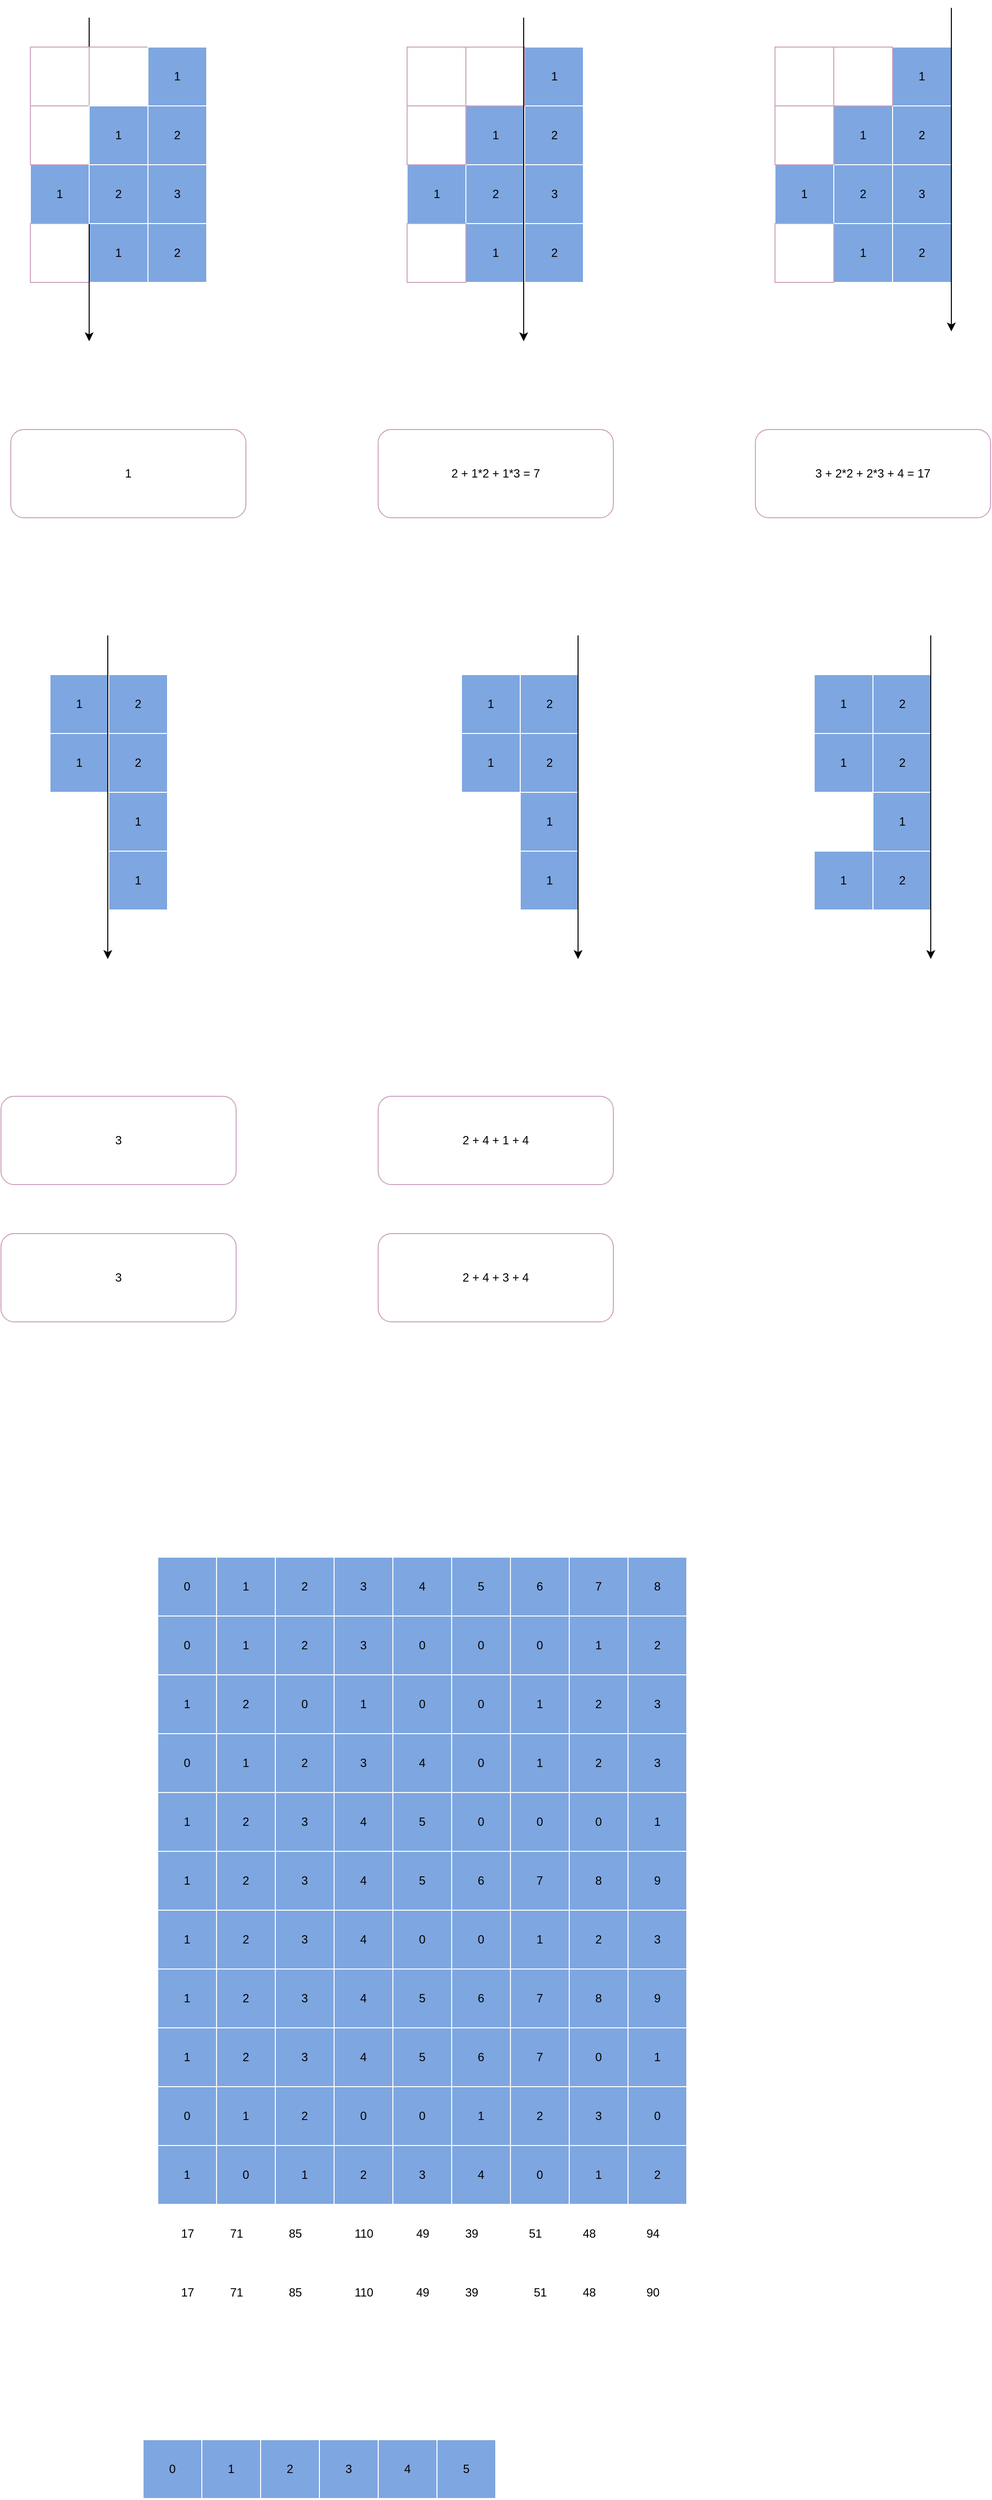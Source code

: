 <mxfile version="14.8.0" type="github">
  <diagram id="TRAyQdYcyXVTnaUU_QXe" name="Page-1">
    <mxGraphModel dx="1824" dy="954" grid="1" gridSize="10" guides="1" tooltips="1" connect="1" arrows="1" fold="1" page="1" pageScale="1" pageWidth="1169" pageHeight="1654" math="0" shadow="0">
      <root>
        <mxCell id="0" />
        <mxCell id="1" parent="0" />
        <mxCell id="kgixs8vTi0M1YgcWYUnP-1" value="1" style="whiteSpace=wrap;html=1;aspect=fixed;fillColor=#7EA6E0;strokeColor=#FFFFFF;" parent="1" vertex="1">
          <mxGeometry x="990" y="600" width="60" height="60" as="geometry" />
        </mxCell>
        <mxCell id="kgixs8vTi0M1YgcWYUnP-2" value="2" style="whiteSpace=wrap;html=1;aspect=fixed;fillColor=#7EA6E0;strokeColor=#FFFFFF;" parent="1" vertex="1">
          <mxGeometry x="990" y="660" width="60" height="60" as="geometry" />
        </mxCell>
        <mxCell id="kgixs8vTi0M1YgcWYUnP-3" value="1" style="whiteSpace=wrap;html=1;aspect=fixed;fillColor=#7EA6E0;strokeColor=#FFFFFF;" parent="1" vertex="1">
          <mxGeometry x="930" y="660" width="60" height="60" as="geometry" />
        </mxCell>
        <mxCell id="kgixs8vTi0M1YgcWYUnP-4" value="3" style="whiteSpace=wrap;html=1;aspect=fixed;fillColor=#7EA6E0;strokeColor=#FFFFFF;" parent="1" vertex="1">
          <mxGeometry x="990" y="720" width="60" height="60" as="geometry" />
        </mxCell>
        <mxCell id="kgixs8vTi0M1YgcWYUnP-5" value="2" style="whiteSpace=wrap;html=1;aspect=fixed;fillColor=#7EA6E0;strokeColor=#FFFFFF;" parent="1" vertex="1">
          <mxGeometry x="930" y="720" width="60" height="60" as="geometry" />
        </mxCell>
        <mxCell id="kgixs8vTi0M1YgcWYUnP-6" value="1" style="whiteSpace=wrap;html=1;aspect=fixed;fillColor=#7EA6E0;strokeColor=#FFFFFF;" parent="1" vertex="1">
          <mxGeometry x="870" y="720" width="60" height="60" as="geometry" />
        </mxCell>
        <mxCell id="kgixs8vTi0M1YgcWYUnP-7" value="2" style="whiteSpace=wrap;html=1;aspect=fixed;fillColor=#7EA6E0;strokeColor=#FFFFFF;" parent="1" vertex="1">
          <mxGeometry x="990" y="780" width="60" height="60" as="geometry" />
        </mxCell>
        <mxCell id="kgixs8vTi0M1YgcWYUnP-8" value="1" style="whiteSpace=wrap;html=1;aspect=fixed;fillColor=#7EA6E0;strokeColor=#FFFFFF;" parent="1" vertex="1">
          <mxGeometry x="930" y="780" width="60" height="60" as="geometry" />
        </mxCell>
        <mxCell id="kgixs8vTi0M1YgcWYUnP-9" value="" style="whiteSpace=wrap;html=1;aspect=fixed;strokeColor=#CDA2BE;" parent="1" vertex="1">
          <mxGeometry x="930" y="600" width="60" height="60" as="geometry" />
        </mxCell>
        <mxCell id="kgixs8vTi0M1YgcWYUnP-10" value="" style="whiteSpace=wrap;html=1;aspect=fixed;strokeColor=#CDA2BE;" parent="1" vertex="1">
          <mxGeometry x="870" y="660" width="60" height="60" as="geometry" />
        </mxCell>
        <mxCell id="kgixs8vTi0M1YgcWYUnP-11" value="" style="whiteSpace=wrap;html=1;aspect=fixed;strokeColor=#CDA2BE;" parent="1" vertex="1">
          <mxGeometry x="870" y="600" width="60" height="60" as="geometry" />
        </mxCell>
        <mxCell id="kgixs8vTi0M1YgcWYUnP-12" value="" style="whiteSpace=wrap;html=1;aspect=fixed;strokeColor=#CDA2BE;" parent="1" vertex="1">
          <mxGeometry x="870" y="780" width="60" height="60" as="geometry" />
        </mxCell>
        <mxCell id="kgixs8vTi0M1YgcWYUnP-13" value="" style="endArrow=none;html=1;startArrow=classic;startFill=1;" parent="1" edge="1">
          <mxGeometry width="50" height="50" relative="1" as="geometry">
            <mxPoint x="1050" y="890" as="sourcePoint" />
            <mxPoint x="1050" y="560" as="targetPoint" />
          </mxGeometry>
        </mxCell>
        <mxCell id="kgixs8vTi0M1YgcWYUnP-14" value="1" style="whiteSpace=wrap;html=1;aspect=fixed;fillColor=#7EA6E0;strokeColor=#FFFFFF;" parent="1" vertex="1">
          <mxGeometry x="230" y="600" width="60" height="60" as="geometry" />
        </mxCell>
        <mxCell id="kgixs8vTi0M1YgcWYUnP-15" value="2" style="whiteSpace=wrap;html=1;aspect=fixed;fillColor=#7EA6E0;strokeColor=#FFFFFF;" parent="1" vertex="1">
          <mxGeometry x="230" y="660" width="60" height="60" as="geometry" />
        </mxCell>
        <mxCell id="kgixs8vTi0M1YgcWYUnP-16" value="1" style="whiteSpace=wrap;html=1;aspect=fixed;fillColor=#7EA6E0;strokeColor=#FFFFFF;" parent="1" vertex="1">
          <mxGeometry x="170" y="660" width="60" height="60" as="geometry" />
        </mxCell>
        <mxCell id="kgixs8vTi0M1YgcWYUnP-17" value="3" style="whiteSpace=wrap;html=1;aspect=fixed;fillColor=#7EA6E0;strokeColor=#FFFFFF;" parent="1" vertex="1">
          <mxGeometry x="230" y="720" width="60" height="60" as="geometry" />
        </mxCell>
        <mxCell id="kgixs8vTi0M1YgcWYUnP-18" value="2" style="whiteSpace=wrap;html=1;aspect=fixed;fillColor=#7EA6E0;strokeColor=#FFFFFF;" parent="1" vertex="1">
          <mxGeometry x="170" y="720" width="60" height="60" as="geometry" />
        </mxCell>
        <mxCell id="kgixs8vTi0M1YgcWYUnP-19" value="1" style="whiteSpace=wrap;html=1;aspect=fixed;fillColor=#7EA6E0;strokeColor=#FFFFFF;" parent="1" vertex="1">
          <mxGeometry x="110" y="720" width="60" height="60" as="geometry" />
        </mxCell>
        <mxCell id="kgixs8vTi0M1YgcWYUnP-20" value="2" style="whiteSpace=wrap;html=1;aspect=fixed;fillColor=#7EA6E0;strokeColor=#FFFFFF;" parent="1" vertex="1">
          <mxGeometry x="230" y="780" width="60" height="60" as="geometry" />
        </mxCell>
        <mxCell id="kgixs8vTi0M1YgcWYUnP-21" value="1" style="whiteSpace=wrap;html=1;aspect=fixed;fillColor=#7EA6E0;strokeColor=#FFFFFF;" parent="1" vertex="1">
          <mxGeometry x="170" y="780" width="60" height="60" as="geometry" />
        </mxCell>
        <mxCell id="kgixs8vTi0M1YgcWYUnP-22" value="" style="whiteSpace=wrap;html=1;aspect=fixed;strokeColor=#CDA2BE;" parent="1" vertex="1">
          <mxGeometry x="170" y="600" width="60" height="60" as="geometry" />
        </mxCell>
        <mxCell id="kgixs8vTi0M1YgcWYUnP-23" value="" style="whiteSpace=wrap;html=1;aspect=fixed;strokeColor=#CDA2BE;" parent="1" vertex="1">
          <mxGeometry x="110" y="660" width="60" height="60" as="geometry" />
        </mxCell>
        <mxCell id="kgixs8vTi0M1YgcWYUnP-24" value="" style="whiteSpace=wrap;html=1;aspect=fixed;strokeColor=#CDA2BE;" parent="1" vertex="1">
          <mxGeometry x="110" y="600" width="60" height="60" as="geometry" />
        </mxCell>
        <mxCell id="kgixs8vTi0M1YgcWYUnP-25" value="" style="whiteSpace=wrap;html=1;aspect=fixed;strokeColor=#CDA2BE;" parent="1" vertex="1">
          <mxGeometry x="110" y="780" width="60" height="60" as="geometry" />
        </mxCell>
        <mxCell id="kgixs8vTi0M1YgcWYUnP-26" value="" style="endArrow=none;html=1;startArrow=classic;startFill=1;" parent="1" edge="1">
          <mxGeometry width="50" height="50" relative="1" as="geometry">
            <mxPoint x="170" y="900" as="sourcePoint" />
            <mxPoint x="170" y="570" as="targetPoint" />
          </mxGeometry>
        </mxCell>
        <mxCell id="kgixs8vTi0M1YgcWYUnP-27" value="1" style="whiteSpace=wrap;html=1;aspect=fixed;fillColor=#7EA6E0;strokeColor=#FFFFFF;" parent="1" vertex="1">
          <mxGeometry x="614.5" y="600" width="60" height="60" as="geometry" />
        </mxCell>
        <mxCell id="kgixs8vTi0M1YgcWYUnP-28" value="2" style="whiteSpace=wrap;html=1;aspect=fixed;fillColor=#7EA6E0;strokeColor=#FFFFFF;" parent="1" vertex="1">
          <mxGeometry x="614.5" y="660" width="60" height="60" as="geometry" />
        </mxCell>
        <mxCell id="kgixs8vTi0M1YgcWYUnP-29" value="1" style="whiteSpace=wrap;html=1;aspect=fixed;fillColor=#7EA6E0;strokeColor=#FFFFFF;" parent="1" vertex="1">
          <mxGeometry x="554.5" y="660" width="60" height="60" as="geometry" />
        </mxCell>
        <mxCell id="kgixs8vTi0M1YgcWYUnP-30" value="3" style="whiteSpace=wrap;html=1;aspect=fixed;fillColor=#7EA6E0;strokeColor=#FFFFFF;" parent="1" vertex="1">
          <mxGeometry x="614.5" y="720" width="60" height="60" as="geometry" />
        </mxCell>
        <mxCell id="kgixs8vTi0M1YgcWYUnP-31" value="2" style="whiteSpace=wrap;html=1;aspect=fixed;fillColor=#7EA6E0;strokeColor=#FFFFFF;" parent="1" vertex="1">
          <mxGeometry x="554.5" y="720" width="60" height="60" as="geometry" />
        </mxCell>
        <mxCell id="kgixs8vTi0M1YgcWYUnP-32" value="1" style="whiteSpace=wrap;html=1;aspect=fixed;fillColor=#7EA6E0;strokeColor=#FFFFFF;" parent="1" vertex="1">
          <mxGeometry x="494.5" y="720" width="60" height="60" as="geometry" />
        </mxCell>
        <mxCell id="kgixs8vTi0M1YgcWYUnP-33" value="2" style="whiteSpace=wrap;html=1;aspect=fixed;fillColor=#7EA6E0;strokeColor=#FFFFFF;" parent="1" vertex="1">
          <mxGeometry x="614.5" y="780" width="60" height="60" as="geometry" />
        </mxCell>
        <mxCell id="kgixs8vTi0M1YgcWYUnP-34" value="1" style="whiteSpace=wrap;html=1;aspect=fixed;fillColor=#7EA6E0;strokeColor=#FFFFFF;" parent="1" vertex="1">
          <mxGeometry x="554.5" y="780" width="60" height="60" as="geometry" />
        </mxCell>
        <mxCell id="kgixs8vTi0M1YgcWYUnP-35" value="" style="whiteSpace=wrap;html=1;aspect=fixed;strokeColor=#CDA2BE;" parent="1" vertex="1">
          <mxGeometry x="554.5" y="600" width="60" height="60" as="geometry" />
        </mxCell>
        <mxCell id="kgixs8vTi0M1YgcWYUnP-36" value="" style="whiteSpace=wrap;html=1;aspect=fixed;strokeColor=#CDA2BE;" parent="1" vertex="1">
          <mxGeometry x="494.5" y="660" width="60" height="60" as="geometry" />
        </mxCell>
        <mxCell id="kgixs8vTi0M1YgcWYUnP-37" value="" style="whiteSpace=wrap;html=1;aspect=fixed;strokeColor=#CDA2BE;" parent="1" vertex="1">
          <mxGeometry x="494.5" y="600" width="60" height="60" as="geometry" />
        </mxCell>
        <mxCell id="kgixs8vTi0M1YgcWYUnP-38" value="" style="whiteSpace=wrap;html=1;aspect=fixed;strokeColor=#CDA2BE;" parent="1" vertex="1">
          <mxGeometry x="494.5" y="780" width="60" height="60" as="geometry" />
        </mxCell>
        <mxCell id="kgixs8vTi0M1YgcWYUnP-39" value="" style="endArrow=none;html=1;startArrow=classic;startFill=1;" parent="1" edge="1">
          <mxGeometry width="50" height="50" relative="1" as="geometry">
            <mxPoint x="613.5" y="900" as="sourcePoint" />
            <mxPoint x="613.5" y="570" as="targetPoint" />
          </mxGeometry>
        </mxCell>
        <mxCell id="kgixs8vTi0M1YgcWYUnP-40" value="1" style="rounded=1;whiteSpace=wrap;html=1;strokeColor=#CDA2BE;fillColor=#FFFFFF;" parent="1" vertex="1">
          <mxGeometry x="90" y="990" width="240" height="90" as="geometry" />
        </mxCell>
        <mxCell id="kgixs8vTi0M1YgcWYUnP-41" value="2 + 1*2 + 1*3 = 7" style="rounded=1;whiteSpace=wrap;html=1;strokeColor=#CDA2BE;fillColor=#FFFFFF;" parent="1" vertex="1">
          <mxGeometry x="465" y="990" width="240" height="90" as="geometry" />
        </mxCell>
        <mxCell id="kgixs8vTi0M1YgcWYUnP-42" value="3 + 2*2 + 2*3 + 4 = 17" style="rounded=1;whiteSpace=wrap;html=1;strokeColor=#CDA2BE;fillColor=#FFFFFF;" parent="1" vertex="1">
          <mxGeometry x="850" y="990" width="240" height="90" as="geometry" />
        </mxCell>
        <mxCell id="uFrtcwCptuRS0xiQ8DMO-1" value="" style="whiteSpace=wrap;html=1;aspect=fixed;strokeColor=#CDA2BE;" parent="1" vertex="1">
          <mxGeometry x="170" y="600" width="60" height="60" as="geometry" />
        </mxCell>
        <mxCell id="uFrtcwCptuRS0xiQ8DMO-2" value="1" style="whiteSpace=wrap;html=1;aspect=fixed;fillColor=#7EA6E0;strokeColor=#FFFFFF;" parent="1" vertex="1">
          <mxGeometry x="230" y="600" width="60" height="60" as="geometry" />
        </mxCell>
        <mxCell id="uFrtcwCptuRS0xiQ8DMO-3" value="1" style="whiteSpace=wrap;html=1;aspect=fixed;fillColor=#7EA6E0;strokeColor=#FFFFFF;" parent="1" vertex="1">
          <mxGeometry x="170" y="660" width="60" height="60" as="geometry" />
        </mxCell>
        <mxCell id="uFrtcwCptuRS0xiQ8DMO-4" value="2" style="whiteSpace=wrap;html=1;aspect=fixed;fillColor=#7EA6E0;strokeColor=#FFFFFF;" parent="1" vertex="1">
          <mxGeometry x="230" y="660" width="60" height="60" as="geometry" />
        </mxCell>
        <mxCell id="uFrtcwCptuRS0xiQ8DMO-5" value="2" style="whiteSpace=wrap;html=1;aspect=fixed;fillColor=#7EA6E0;strokeColor=#FFFFFF;" parent="1" vertex="1">
          <mxGeometry x="170" y="720" width="60" height="60" as="geometry" />
        </mxCell>
        <mxCell id="uFrtcwCptuRS0xiQ8DMO-6" value="1" style="whiteSpace=wrap;html=1;aspect=fixed;fillColor=#7EA6E0;strokeColor=#FFFFFF;" parent="1" vertex="1">
          <mxGeometry x="190" y="1420" width="60" height="60" as="geometry" />
        </mxCell>
        <mxCell id="uFrtcwCptuRS0xiQ8DMO-9" value="2" style="whiteSpace=wrap;html=1;aspect=fixed;fillColor=#7EA6E0;strokeColor=#FFFFFF;" parent="1" vertex="1">
          <mxGeometry x="190" y="1240" width="60" height="60" as="geometry" />
        </mxCell>
        <mxCell id="uFrtcwCptuRS0xiQ8DMO-10" value="1" style="whiteSpace=wrap;html=1;aspect=fixed;fillColor=#7EA6E0;strokeColor=#FFFFFF;" parent="1" vertex="1">
          <mxGeometry x="130" y="1300" width="60" height="60" as="geometry" />
        </mxCell>
        <mxCell id="uFrtcwCptuRS0xiQ8DMO-11" value="2" style="whiteSpace=wrap;html=1;aspect=fixed;fillColor=#7EA6E0;strokeColor=#FFFFFF;" parent="1" vertex="1">
          <mxGeometry x="190" y="1300" width="60" height="60" as="geometry" />
        </mxCell>
        <mxCell id="uFrtcwCptuRS0xiQ8DMO-13" value="1" style="whiteSpace=wrap;html=1;aspect=fixed;fillColor=#7EA6E0;strokeColor=#FFFFFF;" parent="1" vertex="1">
          <mxGeometry x="190" y="1360" width="60" height="60" as="geometry" />
        </mxCell>
        <mxCell id="uFrtcwCptuRS0xiQ8DMO-14" value="1" style="whiteSpace=wrap;html=1;aspect=fixed;fillColor=#7EA6E0;strokeColor=#FFFFFF;" parent="1" vertex="1">
          <mxGeometry x="130" y="1240" width="60" height="60" as="geometry" />
        </mxCell>
        <mxCell id="uFrtcwCptuRS0xiQ8DMO-18" value="" style="endArrow=none;html=1;startArrow=classic;startFill=1;" parent="1" edge="1">
          <mxGeometry width="50" height="50" relative="1" as="geometry">
            <mxPoint x="189" y="1530" as="sourcePoint" />
            <mxPoint x="189" y="1200" as="targetPoint" />
          </mxGeometry>
        </mxCell>
        <mxCell id="uFrtcwCptuRS0xiQ8DMO-19" value="1" style="whiteSpace=wrap;html=1;aspect=fixed;fillColor=#7EA6E0;strokeColor=#FFFFFF;" parent="1" vertex="1">
          <mxGeometry x="610" y="1420" width="60" height="60" as="geometry" />
        </mxCell>
        <mxCell id="uFrtcwCptuRS0xiQ8DMO-21" value="2" style="whiteSpace=wrap;html=1;aspect=fixed;fillColor=#7EA6E0;strokeColor=#FFFFFF;" parent="1" vertex="1">
          <mxGeometry x="610" y="1240" width="60" height="60" as="geometry" />
        </mxCell>
        <mxCell id="uFrtcwCptuRS0xiQ8DMO-22" value="1" style="whiteSpace=wrap;html=1;aspect=fixed;fillColor=#7EA6E0;strokeColor=#FFFFFF;" parent="1" vertex="1">
          <mxGeometry x="550" y="1300" width="60" height="60" as="geometry" />
        </mxCell>
        <mxCell id="uFrtcwCptuRS0xiQ8DMO-23" value="2" style="whiteSpace=wrap;html=1;aspect=fixed;fillColor=#7EA6E0;strokeColor=#FFFFFF;" parent="1" vertex="1">
          <mxGeometry x="610" y="1300" width="60" height="60" as="geometry" />
        </mxCell>
        <mxCell id="uFrtcwCptuRS0xiQ8DMO-24" value="1" style="whiteSpace=wrap;html=1;aspect=fixed;fillColor=#7EA6E0;strokeColor=#FFFFFF;" parent="1" vertex="1">
          <mxGeometry x="610" y="1360" width="60" height="60" as="geometry" />
        </mxCell>
        <mxCell id="uFrtcwCptuRS0xiQ8DMO-25" value="1" style="whiteSpace=wrap;html=1;aspect=fixed;fillColor=#7EA6E0;strokeColor=#FFFFFF;" parent="1" vertex="1">
          <mxGeometry x="550" y="1240" width="60" height="60" as="geometry" />
        </mxCell>
        <mxCell id="uFrtcwCptuRS0xiQ8DMO-27" value="" style="endArrow=none;html=1;startArrow=classic;startFill=1;" parent="1" edge="1">
          <mxGeometry width="50" height="50" relative="1" as="geometry">
            <mxPoint x="669" y="1530" as="sourcePoint" />
            <mxPoint x="669" y="1200" as="targetPoint" />
          </mxGeometry>
        </mxCell>
        <mxCell id="uFrtcwCptuRS0xiQ8DMO-31" value="3" style="rounded=1;whiteSpace=wrap;html=1;strokeColor=#CDA2BE;fillColor=#FFFFFF;" parent="1" vertex="1">
          <mxGeometry x="80" y="1670" width="240" height="90" as="geometry" />
        </mxCell>
        <mxCell id="uFrtcwCptuRS0xiQ8DMO-32" value="2 + 4 + 1 + 4" style="rounded=1;whiteSpace=wrap;html=1;strokeColor=#CDA2BE;fillColor=#FFFFFF;" parent="1" vertex="1">
          <mxGeometry x="465" y="1670" width="240" height="90" as="geometry" />
        </mxCell>
        <mxCell id="uFrtcwCptuRS0xiQ8DMO-34" value="2 + 4 + 3 + 4" style="rounded=1;whiteSpace=wrap;html=1;strokeColor=#CDA2BE;fillColor=#FFFFFF;" parent="1" vertex="1">
          <mxGeometry x="465" y="1810" width="240" height="90" as="geometry" />
        </mxCell>
        <mxCell id="uFrtcwCptuRS0xiQ8DMO-37" value="3" style="rounded=1;whiteSpace=wrap;html=1;strokeColor=#CDA2BE;fillColor=#FFFFFF;" parent="1" vertex="1">
          <mxGeometry x="80" y="1810" width="240" height="90" as="geometry" />
        </mxCell>
        <mxCell id="uFrtcwCptuRS0xiQ8DMO-38" value="2" style="whiteSpace=wrap;html=1;aspect=fixed;fillColor=#7EA6E0;strokeColor=#FFFFFF;" parent="1" vertex="1">
          <mxGeometry x="970" y="1420" width="60" height="60" as="geometry" />
        </mxCell>
        <mxCell id="uFrtcwCptuRS0xiQ8DMO-39" value="2" style="whiteSpace=wrap;html=1;aspect=fixed;fillColor=#7EA6E0;strokeColor=#FFFFFF;" parent="1" vertex="1">
          <mxGeometry x="970" y="1240" width="60" height="60" as="geometry" />
        </mxCell>
        <mxCell id="uFrtcwCptuRS0xiQ8DMO-40" value="1" style="whiteSpace=wrap;html=1;aspect=fixed;fillColor=#7EA6E0;strokeColor=#FFFFFF;" parent="1" vertex="1">
          <mxGeometry x="910" y="1300" width="60" height="60" as="geometry" />
        </mxCell>
        <mxCell id="uFrtcwCptuRS0xiQ8DMO-41" value="2" style="whiteSpace=wrap;html=1;aspect=fixed;fillColor=#7EA6E0;strokeColor=#FFFFFF;" parent="1" vertex="1">
          <mxGeometry x="970" y="1300" width="60" height="60" as="geometry" />
        </mxCell>
        <mxCell id="uFrtcwCptuRS0xiQ8DMO-42" value="1" style="whiteSpace=wrap;html=1;aspect=fixed;fillColor=#7EA6E0;strokeColor=#FFFFFF;" parent="1" vertex="1">
          <mxGeometry x="970" y="1360" width="60" height="60" as="geometry" />
        </mxCell>
        <mxCell id="uFrtcwCptuRS0xiQ8DMO-43" value="1" style="whiteSpace=wrap;html=1;aspect=fixed;fillColor=#7EA6E0;strokeColor=#FFFFFF;" parent="1" vertex="1">
          <mxGeometry x="910" y="1240" width="60" height="60" as="geometry" />
        </mxCell>
        <mxCell id="uFrtcwCptuRS0xiQ8DMO-45" value="" style="endArrow=none;html=1;startArrow=classic;startFill=1;" parent="1" edge="1">
          <mxGeometry width="50" height="50" relative="1" as="geometry">
            <mxPoint x="1029" y="1530" as="sourcePoint" />
            <mxPoint x="1029" y="1200" as="targetPoint" />
          </mxGeometry>
        </mxCell>
        <mxCell id="uFrtcwCptuRS0xiQ8DMO-47" value="1" style="whiteSpace=wrap;html=1;aspect=fixed;fillColor=#7EA6E0;strokeColor=#FFFFFF;" parent="1" vertex="1">
          <mxGeometry x="910" y="1420" width="60" height="60" as="geometry" />
        </mxCell>
        <mxCell id="TfEIBhwXBlV8OUDeKPzN-1" value="0" style="whiteSpace=wrap;html=1;aspect=fixed;fillColor=#7EA6E0;strokeColor=#FFFFFF;" vertex="1" parent="1">
          <mxGeometry x="240" y="2140" width="60" height="60" as="geometry" />
        </mxCell>
        <mxCell id="TfEIBhwXBlV8OUDeKPzN-2" value="1" style="whiteSpace=wrap;html=1;aspect=fixed;fillColor=#7EA6E0;strokeColor=#FFFFFF;" vertex="1" parent="1">
          <mxGeometry x="300" y="2140" width="60" height="60" as="geometry" />
        </mxCell>
        <mxCell id="TfEIBhwXBlV8OUDeKPzN-3" value="2" style="whiteSpace=wrap;html=1;aspect=fixed;fillColor=#7EA6E0;strokeColor=#FFFFFF;" vertex="1" parent="1">
          <mxGeometry x="360" y="2140" width="60" height="60" as="geometry" />
        </mxCell>
        <mxCell id="TfEIBhwXBlV8OUDeKPzN-4" value="3" style="whiteSpace=wrap;html=1;aspect=fixed;fillColor=#7EA6E0;strokeColor=#FFFFFF;" vertex="1" parent="1">
          <mxGeometry x="420" y="2140" width="60" height="60" as="geometry" />
        </mxCell>
        <mxCell id="TfEIBhwXBlV8OUDeKPzN-5" value="4" style="whiteSpace=wrap;html=1;aspect=fixed;fillColor=#7EA6E0;strokeColor=#FFFFFF;" vertex="1" parent="1">
          <mxGeometry x="480" y="2140" width="60" height="60" as="geometry" />
        </mxCell>
        <mxCell id="TfEIBhwXBlV8OUDeKPzN-6" value="5" style="whiteSpace=wrap;html=1;aspect=fixed;fillColor=#7EA6E0;strokeColor=#FFFFFF;" vertex="1" parent="1">
          <mxGeometry x="540" y="2140" width="60" height="60" as="geometry" />
        </mxCell>
        <mxCell id="TfEIBhwXBlV8OUDeKPzN-7" value="6" style="whiteSpace=wrap;html=1;aspect=fixed;fillColor=#7EA6E0;strokeColor=#FFFFFF;" vertex="1" parent="1">
          <mxGeometry x="600" y="2140" width="60" height="60" as="geometry" />
        </mxCell>
        <mxCell id="TfEIBhwXBlV8OUDeKPzN-8" value="7" style="whiteSpace=wrap;html=1;aspect=fixed;fillColor=#7EA6E0;strokeColor=#FFFFFF;" vertex="1" parent="1">
          <mxGeometry x="660" y="2140" width="60" height="60" as="geometry" />
        </mxCell>
        <mxCell id="TfEIBhwXBlV8OUDeKPzN-9" value="8" style="whiteSpace=wrap;html=1;aspect=fixed;fillColor=#7EA6E0;strokeColor=#FFFFFF;" vertex="1" parent="1">
          <mxGeometry x="720" y="2140" width="60" height="60" as="geometry" />
        </mxCell>
        <mxCell id="TfEIBhwXBlV8OUDeKPzN-10" value="0" style="whiteSpace=wrap;html=1;aspect=fixed;fillColor=#7EA6E0;strokeColor=#FFFFFF;" vertex="1" parent="1">
          <mxGeometry x="240" y="2200" width="60" height="60" as="geometry" />
        </mxCell>
        <mxCell id="TfEIBhwXBlV8OUDeKPzN-11" value="1" style="whiteSpace=wrap;html=1;aspect=fixed;fillColor=#7EA6E0;strokeColor=#FFFFFF;" vertex="1" parent="1">
          <mxGeometry x="300" y="2200" width="60" height="60" as="geometry" />
        </mxCell>
        <mxCell id="TfEIBhwXBlV8OUDeKPzN-12" value="2" style="whiteSpace=wrap;html=1;aspect=fixed;fillColor=#7EA6E0;strokeColor=#FFFFFF;" vertex="1" parent="1">
          <mxGeometry x="360" y="2200" width="60" height="60" as="geometry" />
        </mxCell>
        <mxCell id="TfEIBhwXBlV8OUDeKPzN-13" value="3" style="whiteSpace=wrap;html=1;aspect=fixed;fillColor=#7EA6E0;strokeColor=#FFFFFF;" vertex="1" parent="1">
          <mxGeometry x="420" y="2200" width="60" height="60" as="geometry" />
        </mxCell>
        <mxCell id="TfEIBhwXBlV8OUDeKPzN-14" value="0" style="whiteSpace=wrap;html=1;aspect=fixed;fillColor=#7EA6E0;strokeColor=#FFFFFF;" vertex="1" parent="1">
          <mxGeometry x="480" y="2200" width="60" height="60" as="geometry" />
        </mxCell>
        <mxCell id="TfEIBhwXBlV8OUDeKPzN-15" value="0" style="whiteSpace=wrap;html=1;aspect=fixed;fillColor=#7EA6E0;strokeColor=#FFFFFF;" vertex="1" parent="1">
          <mxGeometry x="540" y="2200" width="60" height="60" as="geometry" />
        </mxCell>
        <mxCell id="TfEIBhwXBlV8OUDeKPzN-16" value="0" style="whiteSpace=wrap;html=1;aspect=fixed;fillColor=#7EA6E0;strokeColor=#FFFFFF;" vertex="1" parent="1">
          <mxGeometry x="600" y="2200" width="60" height="60" as="geometry" />
        </mxCell>
        <mxCell id="TfEIBhwXBlV8OUDeKPzN-17" value="1" style="whiteSpace=wrap;html=1;aspect=fixed;fillColor=#7EA6E0;strokeColor=#FFFFFF;" vertex="1" parent="1">
          <mxGeometry x="660" y="2200" width="60" height="60" as="geometry" />
        </mxCell>
        <mxCell id="TfEIBhwXBlV8OUDeKPzN-18" value="2" style="whiteSpace=wrap;html=1;aspect=fixed;fillColor=#7EA6E0;strokeColor=#FFFFFF;" vertex="1" parent="1">
          <mxGeometry x="720" y="2200" width="60" height="60" as="geometry" />
        </mxCell>
        <mxCell id="TfEIBhwXBlV8OUDeKPzN-19" value="1" style="whiteSpace=wrap;html=1;aspect=fixed;fillColor=#7EA6E0;strokeColor=#FFFFFF;" vertex="1" parent="1">
          <mxGeometry x="240" y="2260" width="60" height="60" as="geometry" />
        </mxCell>
        <mxCell id="TfEIBhwXBlV8OUDeKPzN-20" value="2" style="whiteSpace=wrap;html=1;aspect=fixed;fillColor=#7EA6E0;strokeColor=#FFFFFF;" vertex="1" parent="1">
          <mxGeometry x="300" y="2260" width="60" height="60" as="geometry" />
        </mxCell>
        <mxCell id="TfEIBhwXBlV8OUDeKPzN-21" value="0" style="whiteSpace=wrap;html=1;aspect=fixed;fillColor=#7EA6E0;strokeColor=#FFFFFF;" vertex="1" parent="1">
          <mxGeometry x="360" y="2260" width="60" height="60" as="geometry" />
        </mxCell>
        <mxCell id="TfEIBhwXBlV8OUDeKPzN-22" value="1" style="whiteSpace=wrap;html=1;aspect=fixed;fillColor=#7EA6E0;strokeColor=#FFFFFF;" vertex="1" parent="1">
          <mxGeometry x="420" y="2260" width="60" height="60" as="geometry" />
        </mxCell>
        <mxCell id="TfEIBhwXBlV8OUDeKPzN-23" value="0" style="whiteSpace=wrap;html=1;aspect=fixed;fillColor=#7EA6E0;strokeColor=#FFFFFF;" vertex="1" parent="1">
          <mxGeometry x="480" y="2260" width="60" height="60" as="geometry" />
        </mxCell>
        <mxCell id="TfEIBhwXBlV8OUDeKPzN-24" value="0" style="whiteSpace=wrap;html=1;aspect=fixed;fillColor=#7EA6E0;strokeColor=#FFFFFF;" vertex="1" parent="1">
          <mxGeometry x="540" y="2260" width="60" height="60" as="geometry" />
        </mxCell>
        <mxCell id="TfEIBhwXBlV8OUDeKPzN-25" value="1" style="whiteSpace=wrap;html=1;aspect=fixed;fillColor=#7EA6E0;strokeColor=#FFFFFF;" vertex="1" parent="1">
          <mxGeometry x="600" y="2260" width="60" height="60" as="geometry" />
        </mxCell>
        <mxCell id="TfEIBhwXBlV8OUDeKPzN-26" value="2" style="whiteSpace=wrap;html=1;aspect=fixed;fillColor=#7EA6E0;strokeColor=#FFFFFF;" vertex="1" parent="1">
          <mxGeometry x="660" y="2260" width="60" height="60" as="geometry" />
        </mxCell>
        <mxCell id="TfEIBhwXBlV8OUDeKPzN-27" value="3" style="whiteSpace=wrap;html=1;aspect=fixed;fillColor=#7EA6E0;strokeColor=#FFFFFF;" vertex="1" parent="1">
          <mxGeometry x="720" y="2260" width="60" height="60" as="geometry" />
        </mxCell>
        <mxCell id="TfEIBhwXBlV8OUDeKPzN-28" value="0" style="whiteSpace=wrap;html=1;aspect=fixed;fillColor=#7EA6E0;strokeColor=#FFFFFF;" vertex="1" parent="1">
          <mxGeometry x="240" y="2320" width="60" height="60" as="geometry" />
        </mxCell>
        <mxCell id="TfEIBhwXBlV8OUDeKPzN-29" value="1" style="whiteSpace=wrap;html=1;aspect=fixed;fillColor=#7EA6E0;strokeColor=#FFFFFF;" vertex="1" parent="1">
          <mxGeometry x="300" y="2320" width="60" height="60" as="geometry" />
        </mxCell>
        <mxCell id="TfEIBhwXBlV8OUDeKPzN-30" value="2" style="whiteSpace=wrap;html=1;aspect=fixed;fillColor=#7EA6E0;strokeColor=#FFFFFF;" vertex="1" parent="1">
          <mxGeometry x="360" y="2320" width="60" height="60" as="geometry" />
        </mxCell>
        <mxCell id="TfEIBhwXBlV8OUDeKPzN-31" value="3" style="whiteSpace=wrap;html=1;aspect=fixed;fillColor=#7EA6E0;strokeColor=#FFFFFF;" vertex="1" parent="1">
          <mxGeometry x="420" y="2320" width="60" height="60" as="geometry" />
        </mxCell>
        <mxCell id="TfEIBhwXBlV8OUDeKPzN-32" value="4" style="whiteSpace=wrap;html=1;aspect=fixed;fillColor=#7EA6E0;strokeColor=#FFFFFF;" vertex="1" parent="1">
          <mxGeometry x="480" y="2320" width="60" height="60" as="geometry" />
        </mxCell>
        <mxCell id="TfEIBhwXBlV8OUDeKPzN-33" value="0" style="whiteSpace=wrap;html=1;aspect=fixed;fillColor=#7EA6E0;strokeColor=#FFFFFF;" vertex="1" parent="1">
          <mxGeometry x="540" y="2320" width="60" height="60" as="geometry" />
        </mxCell>
        <mxCell id="TfEIBhwXBlV8OUDeKPzN-34" value="1" style="whiteSpace=wrap;html=1;aspect=fixed;fillColor=#7EA6E0;strokeColor=#FFFFFF;" vertex="1" parent="1">
          <mxGeometry x="600" y="2320" width="60" height="60" as="geometry" />
        </mxCell>
        <mxCell id="TfEIBhwXBlV8OUDeKPzN-35" value="2" style="whiteSpace=wrap;html=1;aspect=fixed;fillColor=#7EA6E0;strokeColor=#FFFFFF;" vertex="1" parent="1">
          <mxGeometry x="660" y="2320" width="60" height="60" as="geometry" />
        </mxCell>
        <mxCell id="TfEIBhwXBlV8OUDeKPzN-36" value="3" style="whiteSpace=wrap;html=1;aspect=fixed;fillColor=#7EA6E0;strokeColor=#FFFFFF;" vertex="1" parent="1">
          <mxGeometry x="720" y="2320" width="60" height="60" as="geometry" />
        </mxCell>
        <mxCell id="TfEIBhwXBlV8OUDeKPzN-37" value="1" style="whiteSpace=wrap;html=1;aspect=fixed;fillColor=#7EA6E0;strokeColor=#FFFFFF;" vertex="1" parent="1">
          <mxGeometry x="240" y="2380" width="60" height="60" as="geometry" />
        </mxCell>
        <mxCell id="TfEIBhwXBlV8OUDeKPzN-38" value="2" style="whiteSpace=wrap;html=1;aspect=fixed;fillColor=#7EA6E0;strokeColor=#FFFFFF;" vertex="1" parent="1">
          <mxGeometry x="300" y="2380" width="60" height="60" as="geometry" />
        </mxCell>
        <mxCell id="TfEIBhwXBlV8OUDeKPzN-39" value="3" style="whiteSpace=wrap;html=1;aspect=fixed;fillColor=#7EA6E0;strokeColor=#FFFFFF;" vertex="1" parent="1">
          <mxGeometry x="360" y="2380" width="60" height="60" as="geometry" />
        </mxCell>
        <mxCell id="TfEIBhwXBlV8OUDeKPzN-40" value="4" style="whiteSpace=wrap;html=1;aspect=fixed;fillColor=#7EA6E0;strokeColor=#FFFFFF;" vertex="1" parent="1">
          <mxGeometry x="420" y="2380" width="60" height="60" as="geometry" />
        </mxCell>
        <mxCell id="TfEIBhwXBlV8OUDeKPzN-41" value="5" style="whiteSpace=wrap;html=1;aspect=fixed;fillColor=#7EA6E0;strokeColor=#FFFFFF;" vertex="1" parent="1">
          <mxGeometry x="480" y="2380" width="60" height="60" as="geometry" />
        </mxCell>
        <mxCell id="TfEIBhwXBlV8OUDeKPzN-42" value="0" style="whiteSpace=wrap;html=1;aspect=fixed;fillColor=#7EA6E0;strokeColor=#FFFFFF;" vertex="1" parent="1">
          <mxGeometry x="540" y="2380" width="60" height="60" as="geometry" />
        </mxCell>
        <mxCell id="TfEIBhwXBlV8OUDeKPzN-43" value="0" style="whiteSpace=wrap;html=1;aspect=fixed;fillColor=#7EA6E0;strokeColor=#FFFFFF;" vertex="1" parent="1">
          <mxGeometry x="600" y="2380" width="60" height="60" as="geometry" />
        </mxCell>
        <mxCell id="TfEIBhwXBlV8OUDeKPzN-44" value="0" style="whiteSpace=wrap;html=1;aspect=fixed;fillColor=#7EA6E0;strokeColor=#FFFFFF;" vertex="1" parent="1">
          <mxGeometry x="660" y="2380" width="60" height="60" as="geometry" />
        </mxCell>
        <mxCell id="TfEIBhwXBlV8OUDeKPzN-45" value="1" style="whiteSpace=wrap;html=1;aspect=fixed;fillColor=#7EA6E0;strokeColor=#FFFFFF;" vertex="1" parent="1">
          <mxGeometry x="720" y="2380" width="60" height="60" as="geometry" />
        </mxCell>
        <mxCell id="TfEIBhwXBlV8OUDeKPzN-46" value="1" style="whiteSpace=wrap;html=1;aspect=fixed;fillColor=#7EA6E0;strokeColor=#FFFFFF;" vertex="1" parent="1">
          <mxGeometry x="240" y="2440" width="60" height="60" as="geometry" />
        </mxCell>
        <mxCell id="TfEIBhwXBlV8OUDeKPzN-47" value="2" style="whiteSpace=wrap;html=1;aspect=fixed;fillColor=#7EA6E0;strokeColor=#FFFFFF;" vertex="1" parent="1">
          <mxGeometry x="300" y="2440" width="60" height="60" as="geometry" />
        </mxCell>
        <mxCell id="TfEIBhwXBlV8OUDeKPzN-48" value="3" style="whiteSpace=wrap;html=1;aspect=fixed;fillColor=#7EA6E0;strokeColor=#FFFFFF;" vertex="1" parent="1">
          <mxGeometry x="360" y="2440" width="60" height="60" as="geometry" />
        </mxCell>
        <mxCell id="TfEIBhwXBlV8OUDeKPzN-49" value="4" style="whiteSpace=wrap;html=1;aspect=fixed;fillColor=#7EA6E0;strokeColor=#FFFFFF;" vertex="1" parent="1">
          <mxGeometry x="420" y="2440" width="60" height="60" as="geometry" />
        </mxCell>
        <mxCell id="TfEIBhwXBlV8OUDeKPzN-50" value="5" style="whiteSpace=wrap;html=1;aspect=fixed;fillColor=#7EA6E0;strokeColor=#FFFFFF;" vertex="1" parent="1">
          <mxGeometry x="480" y="2440" width="60" height="60" as="geometry" />
        </mxCell>
        <mxCell id="TfEIBhwXBlV8OUDeKPzN-51" value="6" style="whiteSpace=wrap;html=1;aspect=fixed;fillColor=#7EA6E0;strokeColor=#FFFFFF;" vertex="1" parent="1">
          <mxGeometry x="540" y="2440" width="60" height="60" as="geometry" />
        </mxCell>
        <mxCell id="TfEIBhwXBlV8OUDeKPzN-52" value="7" style="whiteSpace=wrap;html=1;aspect=fixed;fillColor=#7EA6E0;strokeColor=#FFFFFF;" vertex="1" parent="1">
          <mxGeometry x="600" y="2440" width="60" height="60" as="geometry" />
        </mxCell>
        <mxCell id="TfEIBhwXBlV8OUDeKPzN-53" value="8" style="whiteSpace=wrap;html=1;aspect=fixed;fillColor=#7EA6E0;strokeColor=#FFFFFF;" vertex="1" parent="1">
          <mxGeometry x="660" y="2440" width="60" height="60" as="geometry" />
        </mxCell>
        <mxCell id="TfEIBhwXBlV8OUDeKPzN-54" value="9" style="whiteSpace=wrap;html=1;aspect=fixed;fillColor=#7EA6E0;strokeColor=#FFFFFF;" vertex="1" parent="1">
          <mxGeometry x="720" y="2440" width="60" height="60" as="geometry" />
        </mxCell>
        <mxCell id="TfEIBhwXBlV8OUDeKPzN-55" value="1" style="whiteSpace=wrap;html=1;aspect=fixed;fillColor=#7EA6E0;strokeColor=#FFFFFF;" vertex="1" parent="1">
          <mxGeometry x="240" y="2500" width="60" height="60" as="geometry" />
        </mxCell>
        <mxCell id="TfEIBhwXBlV8OUDeKPzN-56" value="2" style="whiteSpace=wrap;html=1;aspect=fixed;fillColor=#7EA6E0;strokeColor=#FFFFFF;" vertex="1" parent="1">
          <mxGeometry x="300" y="2500" width="60" height="60" as="geometry" />
        </mxCell>
        <mxCell id="TfEIBhwXBlV8OUDeKPzN-57" value="3" style="whiteSpace=wrap;html=1;aspect=fixed;fillColor=#7EA6E0;strokeColor=#FFFFFF;" vertex="1" parent="1">
          <mxGeometry x="360" y="2500" width="60" height="60" as="geometry" />
        </mxCell>
        <mxCell id="TfEIBhwXBlV8OUDeKPzN-58" value="4" style="whiteSpace=wrap;html=1;aspect=fixed;fillColor=#7EA6E0;strokeColor=#FFFFFF;" vertex="1" parent="1">
          <mxGeometry x="420" y="2500" width="60" height="60" as="geometry" />
        </mxCell>
        <mxCell id="TfEIBhwXBlV8OUDeKPzN-59" value="0" style="whiteSpace=wrap;html=1;aspect=fixed;fillColor=#7EA6E0;strokeColor=#FFFFFF;" vertex="1" parent="1">
          <mxGeometry x="480" y="2500" width="60" height="60" as="geometry" />
        </mxCell>
        <mxCell id="TfEIBhwXBlV8OUDeKPzN-60" value="0" style="whiteSpace=wrap;html=1;aspect=fixed;fillColor=#7EA6E0;strokeColor=#FFFFFF;" vertex="1" parent="1">
          <mxGeometry x="540" y="2500" width="60" height="60" as="geometry" />
        </mxCell>
        <mxCell id="TfEIBhwXBlV8OUDeKPzN-61" value="1" style="whiteSpace=wrap;html=1;aspect=fixed;fillColor=#7EA6E0;strokeColor=#FFFFFF;" vertex="1" parent="1">
          <mxGeometry x="600" y="2500" width="60" height="60" as="geometry" />
        </mxCell>
        <mxCell id="TfEIBhwXBlV8OUDeKPzN-62" value="2" style="whiteSpace=wrap;html=1;aspect=fixed;fillColor=#7EA6E0;strokeColor=#FFFFFF;" vertex="1" parent="1">
          <mxGeometry x="660" y="2500" width="60" height="60" as="geometry" />
        </mxCell>
        <mxCell id="TfEIBhwXBlV8OUDeKPzN-63" value="3" style="whiteSpace=wrap;html=1;aspect=fixed;fillColor=#7EA6E0;strokeColor=#FFFFFF;" vertex="1" parent="1">
          <mxGeometry x="720" y="2500" width="60" height="60" as="geometry" />
        </mxCell>
        <mxCell id="TfEIBhwXBlV8OUDeKPzN-64" value="1" style="whiteSpace=wrap;html=1;aspect=fixed;fillColor=#7EA6E0;strokeColor=#FFFFFF;" vertex="1" parent="1">
          <mxGeometry x="240" y="2560" width="60" height="60" as="geometry" />
        </mxCell>
        <mxCell id="TfEIBhwXBlV8OUDeKPzN-65" value="2" style="whiteSpace=wrap;html=1;aspect=fixed;fillColor=#7EA6E0;strokeColor=#FFFFFF;" vertex="1" parent="1">
          <mxGeometry x="300" y="2560" width="60" height="60" as="geometry" />
        </mxCell>
        <mxCell id="TfEIBhwXBlV8OUDeKPzN-66" value="3" style="whiteSpace=wrap;html=1;aspect=fixed;fillColor=#7EA6E0;strokeColor=#FFFFFF;" vertex="1" parent="1">
          <mxGeometry x="360" y="2560" width="60" height="60" as="geometry" />
        </mxCell>
        <mxCell id="TfEIBhwXBlV8OUDeKPzN-67" value="4" style="whiteSpace=wrap;html=1;aspect=fixed;fillColor=#7EA6E0;strokeColor=#FFFFFF;" vertex="1" parent="1">
          <mxGeometry x="420" y="2560" width="60" height="60" as="geometry" />
        </mxCell>
        <mxCell id="TfEIBhwXBlV8OUDeKPzN-68" value="5" style="whiteSpace=wrap;html=1;aspect=fixed;fillColor=#7EA6E0;strokeColor=#FFFFFF;" vertex="1" parent="1">
          <mxGeometry x="480" y="2560" width="60" height="60" as="geometry" />
        </mxCell>
        <mxCell id="TfEIBhwXBlV8OUDeKPzN-69" value="6" style="whiteSpace=wrap;html=1;aspect=fixed;fillColor=#7EA6E0;strokeColor=#FFFFFF;" vertex="1" parent="1">
          <mxGeometry x="540" y="2560" width="60" height="60" as="geometry" />
        </mxCell>
        <mxCell id="TfEIBhwXBlV8OUDeKPzN-70" value="7" style="whiteSpace=wrap;html=1;aspect=fixed;fillColor=#7EA6E0;strokeColor=#FFFFFF;" vertex="1" parent="1">
          <mxGeometry x="600" y="2560" width="60" height="60" as="geometry" />
        </mxCell>
        <mxCell id="TfEIBhwXBlV8OUDeKPzN-71" value="8" style="whiteSpace=wrap;html=1;aspect=fixed;fillColor=#7EA6E0;strokeColor=#FFFFFF;" vertex="1" parent="1">
          <mxGeometry x="660" y="2560" width="60" height="60" as="geometry" />
        </mxCell>
        <mxCell id="TfEIBhwXBlV8OUDeKPzN-72" value="9" style="whiteSpace=wrap;html=1;aspect=fixed;fillColor=#7EA6E0;strokeColor=#FFFFFF;" vertex="1" parent="1">
          <mxGeometry x="720" y="2560" width="60" height="60" as="geometry" />
        </mxCell>
        <mxCell id="TfEIBhwXBlV8OUDeKPzN-73" value="1" style="whiteSpace=wrap;html=1;aspect=fixed;fillColor=#7EA6E0;strokeColor=#FFFFFF;" vertex="1" parent="1">
          <mxGeometry x="240" y="2620" width="60" height="60" as="geometry" />
        </mxCell>
        <mxCell id="TfEIBhwXBlV8OUDeKPzN-74" value="2" style="whiteSpace=wrap;html=1;aspect=fixed;fillColor=#7EA6E0;strokeColor=#FFFFFF;" vertex="1" parent="1">
          <mxGeometry x="300" y="2620" width="60" height="60" as="geometry" />
        </mxCell>
        <mxCell id="TfEIBhwXBlV8OUDeKPzN-75" value="3" style="whiteSpace=wrap;html=1;aspect=fixed;fillColor=#7EA6E0;strokeColor=#FFFFFF;" vertex="1" parent="1">
          <mxGeometry x="360" y="2620" width="60" height="60" as="geometry" />
        </mxCell>
        <mxCell id="TfEIBhwXBlV8OUDeKPzN-76" value="4" style="whiteSpace=wrap;html=1;aspect=fixed;fillColor=#7EA6E0;strokeColor=#FFFFFF;" vertex="1" parent="1">
          <mxGeometry x="420" y="2620" width="60" height="60" as="geometry" />
        </mxCell>
        <mxCell id="TfEIBhwXBlV8OUDeKPzN-77" value="5" style="whiteSpace=wrap;html=1;aspect=fixed;fillColor=#7EA6E0;strokeColor=#FFFFFF;" vertex="1" parent="1">
          <mxGeometry x="480" y="2620" width="60" height="60" as="geometry" />
        </mxCell>
        <mxCell id="TfEIBhwXBlV8OUDeKPzN-78" value="6" style="whiteSpace=wrap;html=1;aspect=fixed;fillColor=#7EA6E0;strokeColor=#FFFFFF;" vertex="1" parent="1">
          <mxGeometry x="540" y="2620" width="60" height="60" as="geometry" />
        </mxCell>
        <mxCell id="TfEIBhwXBlV8OUDeKPzN-79" value="7" style="whiteSpace=wrap;html=1;aspect=fixed;fillColor=#7EA6E0;strokeColor=#FFFFFF;" vertex="1" parent="1">
          <mxGeometry x="600" y="2620" width="60" height="60" as="geometry" />
        </mxCell>
        <mxCell id="TfEIBhwXBlV8OUDeKPzN-80" value="0" style="whiteSpace=wrap;html=1;aspect=fixed;fillColor=#7EA6E0;strokeColor=#FFFFFF;" vertex="1" parent="1">
          <mxGeometry x="660" y="2620" width="60" height="60" as="geometry" />
        </mxCell>
        <mxCell id="TfEIBhwXBlV8OUDeKPzN-81" value="1" style="whiteSpace=wrap;html=1;aspect=fixed;fillColor=#7EA6E0;strokeColor=#FFFFFF;" vertex="1" parent="1">
          <mxGeometry x="720" y="2620" width="60" height="60" as="geometry" />
        </mxCell>
        <mxCell id="TfEIBhwXBlV8OUDeKPzN-82" value="0" style="whiteSpace=wrap;html=1;aspect=fixed;fillColor=#7EA6E0;strokeColor=#FFFFFF;" vertex="1" parent="1">
          <mxGeometry x="240" y="2680" width="60" height="60" as="geometry" />
        </mxCell>
        <mxCell id="TfEIBhwXBlV8OUDeKPzN-83" value="1" style="whiteSpace=wrap;html=1;aspect=fixed;fillColor=#7EA6E0;strokeColor=#FFFFFF;" vertex="1" parent="1">
          <mxGeometry x="300" y="2680" width="60" height="60" as="geometry" />
        </mxCell>
        <mxCell id="TfEIBhwXBlV8OUDeKPzN-84" value="2" style="whiteSpace=wrap;html=1;aspect=fixed;fillColor=#7EA6E0;strokeColor=#FFFFFF;" vertex="1" parent="1">
          <mxGeometry x="360" y="2680" width="60" height="60" as="geometry" />
        </mxCell>
        <mxCell id="TfEIBhwXBlV8OUDeKPzN-85" value="0" style="whiteSpace=wrap;html=1;aspect=fixed;fillColor=#7EA6E0;strokeColor=#FFFFFF;" vertex="1" parent="1">
          <mxGeometry x="420" y="2680" width="60" height="60" as="geometry" />
        </mxCell>
        <mxCell id="TfEIBhwXBlV8OUDeKPzN-86" value="0" style="whiteSpace=wrap;html=1;aspect=fixed;fillColor=#7EA6E0;strokeColor=#FFFFFF;" vertex="1" parent="1">
          <mxGeometry x="480" y="2680" width="60" height="60" as="geometry" />
        </mxCell>
        <mxCell id="TfEIBhwXBlV8OUDeKPzN-87" value="1" style="whiteSpace=wrap;html=1;aspect=fixed;fillColor=#7EA6E0;strokeColor=#FFFFFF;" vertex="1" parent="1">
          <mxGeometry x="540" y="2680" width="60" height="60" as="geometry" />
        </mxCell>
        <mxCell id="TfEIBhwXBlV8OUDeKPzN-88" value="2" style="whiteSpace=wrap;html=1;aspect=fixed;fillColor=#7EA6E0;strokeColor=#FFFFFF;" vertex="1" parent="1">
          <mxGeometry x="600" y="2680" width="60" height="60" as="geometry" />
        </mxCell>
        <mxCell id="TfEIBhwXBlV8OUDeKPzN-89" value="3" style="whiteSpace=wrap;html=1;aspect=fixed;fillColor=#7EA6E0;strokeColor=#FFFFFF;" vertex="1" parent="1">
          <mxGeometry x="660" y="2680" width="60" height="60" as="geometry" />
        </mxCell>
        <mxCell id="TfEIBhwXBlV8OUDeKPzN-90" value="0" style="whiteSpace=wrap;html=1;aspect=fixed;fillColor=#7EA6E0;strokeColor=#FFFFFF;" vertex="1" parent="1">
          <mxGeometry x="720" y="2680" width="60" height="60" as="geometry" />
        </mxCell>
        <mxCell id="TfEIBhwXBlV8OUDeKPzN-91" value="1" style="whiteSpace=wrap;html=1;aspect=fixed;fillColor=#7EA6E0;strokeColor=#FFFFFF;" vertex="1" parent="1">
          <mxGeometry x="240" y="2740" width="60" height="60" as="geometry" />
        </mxCell>
        <mxCell id="TfEIBhwXBlV8OUDeKPzN-92" value="0" style="whiteSpace=wrap;html=1;aspect=fixed;fillColor=#7EA6E0;strokeColor=#FFFFFF;" vertex="1" parent="1">
          <mxGeometry x="300" y="2740" width="60" height="60" as="geometry" />
        </mxCell>
        <mxCell id="TfEIBhwXBlV8OUDeKPzN-93" value="1" style="whiteSpace=wrap;html=1;aspect=fixed;fillColor=#7EA6E0;strokeColor=#FFFFFF;" vertex="1" parent="1">
          <mxGeometry x="360" y="2740" width="60" height="60" as="geometry" />
        </mxCell>
        <mxCell id="TfEIBhwXBlV8OUDeKPzN-94" value="2" style="whiteSpace=wrap;html=1;aspect=fixed;fillColor=#7EA6E0;strokeColor=#FFFFFF;" vertex="1" parent="1">
          <mxGeometry x="420" y="2740" width="60" height="60" as="geometry" />
        </mxCell>
        <mxCell id="TfEIBhwXBlV8OUDeKPzN-95" value="3" style="whiteSpace=wrap;html=1;aspect=fixed;fillColor=#7EA6E0;strokeColor=#FFFFFF;" vertex="1" parent="1">
          <mxGeometry x="480" y="2740" width="60" height="60" as="geometry" />
        </mxCell>
        <mxCell id="TfEIBhwXBlV8OUDeKPzN-96" value="4" style="whiteSpace=wrap;html=1;aspect=fixed;fillColor=#7EA6E0;strokeColor=#FFFFFF;" vertex="1" parent="1">
          <mxGeometry x="540" y="2740" width="60" height="60" as="geometry" />
        </mxCell>
        <mxCell id="TfEIBhwXBlV8OUDeKPzN-97" value="0" style="whiteSpace=wrap;html=1;aspect=fixed;fillColor=#7EA6E0;strokeColor=#FFFFFF;" vertex="1" parent="1">
          <mxGeometry x="600" y="2740" width="60" height="60" as="geometry" />
        </mxCell>
        <mxCell id="TfEIBhwXBlV8OUDeKPzN-98" value="1" style="whiteSpace=wrap;html=1;aspect=fixed;fillColor=#7EA6E0;strokeColor=#FFFFFF;" vertex="1" parent="1">
          <mxGeometry x="660" y="2740" width="60" height="60" as="geometry" />
        </mxCell>
        <mxCell id="TfEIBhwXBlV8OUDeKPzN-99" value="2" style="whiteSpace=wrap;html=1;aspect=fixed;fillColor=#7EA6E0;strokeColor=#FFFFFF;" vertex="1" parent="1">
          <mxGeometry x="720" y="2740" width="60" height="60" as="geometry" />
        </mxCell>
        <mxCell id="TfEIBhwXBlV8OUDeKPzN-100" value="17" style="text;html=1;align=center;verticalAlign=middle;resizable=0;points=[];autosize=1;strokeColor=none;" vertex="1" parent="1">
          <mxGeometry x="255" y="2820" width="30" height="20" as="geometry" />
        </mxCell>
        <mxCell id="TfEIBhwXBlV8OUDeKPzN-101" value="71" style="text;html=1;align=center;verticalAlign=middle;resizable=0;points=[];autosize=1;strokeColor=none;" vertex="1" parent="1">
          <mxGeometry x="305" y="2820" width="30" height="20" as="geometry" />
        </mxCell>
        <mxCell id="TfEIBhwXBlV8OUDeKPzN-102" value="85" style="text;html=1;align=center;verticalAlign=middle;resizable=0;points=[];autosize=1;strokeColor=none;" vertex="1" parent="1">
          <mxGeometry x="365" y="2820" width="30" height="20" as="geometry" />
        </mxCell>
        <mxCell id="TfEIBhwXBlV8OUDeKPzN-103" value="110" style="text;html=1;align=center;verticalAlign=middle;resizable=0;points=[];autosize=1;strokeColor=none;" vertex="1" parent="1">
          <mxGeometry x="435" y="2820" width="30" height="20" as="geometry" />
        </mxCell>
        <mxCell id="TfEIBhwXBlV8OUDeKPzN-104" value="49" style="text;html=1;align=center;verticalAlign=middle;resizable=0;points=[];autosize=1;strokeColor=none;" vertex="1" parent="1">
          <mxGeometry x="495" y="2820" width="30" height="20" as="geometry" />
        </mxCell>
        <mxCell id="TfEIBhwXBlV8OUDeKPzN-105" value="39" style="text;html=1;align=center;verticalAlign=middle;resizable=0;points=[];autosize=1;strokeColor=none;" vertex="1" parent="1">
          <mxGeometry x="545" y="2820" width="30" height="20" as="geometry" />
        </mxCell>
        <mxCell id="TfEIBhwXBlV8OUDeKPzN-106" value="51" style="text;html=1;align=center;verticalAlign=middle;resizable=0;points=[];autosize=1;strokeColor=none;" vertex="1" parent="1">
          <mxGeometry x="610" y="2820" width="30" height="20" as="geometry" />
        </mxCell>
        <mxCell id="TfEIBhwXBlV8OUDeKPzN-107" value="48" style="text;html=1;align=center;verticalAlign=middle;resizable=0;points=[];autosize=1;strokeColor=none;" vertex="1" parent="1">
          <mxGeometry x="665" y="2820" width="30" height="20" as="geometry" />
        </mxCell>
        <mxCell id="TfEIBhwXBlV8OUDeKPzN-108" value="94" style="text;html=1;align=center;verticalAlign=middle;resizable=0;points=[];autosize=1;strokeColor=none;" vertex="1" parent="1">
          <mxGeometry x="730" y="2820" width="30" height="20" as="geometry" />
        </mxCell>
        <mxCell id="TfEIBhwXBlV8OUDeKPzN-109" value="17" style="text;html=1;align=center;verticalAlign=middle;resizable=0;points=[];autosize=1;strokeColor=none;" vertex="1" parent="1">
          <mxGeometry x="255" y="2880" width="30" height="20" as="geometry" />
        </mxCell>
        <mxCell id="TfEIBhwXBlV8OUDeKPzN-110" value="71" style="text;html=1;align=center;verticalAlign=middle;resizable=0;points=[];autosize=1;strokeColor=none;" vertex="1" parent="1">
          <mxGeometry x="305" y="2880" width="30" height="20" as="geometry" />
        </mxCell>
        <mxCell id="TfEIBhwXBlV8OUDeKPzN-111" value="85" style="text;html=1;align=center;verticalAlign=middle;resizable=0;points=[];autosize=1;strokeColor=none;" vertex="1" parent="1">
          <mxGeometry x="365" y="2880" width="30" height="20" as="geometry" />
        </mxCell>
        <mxCell id="TfEIBhwXBlV8OUDeKPzN-112" value="110" style="text;html=1;align=center;verticalAlign=middle;resizable=0;points=[];autosize=1;strokeColor=none;" vertex="1" parent="1">
          <mxGeometry x="435" y="2880" width="30" height="20" as="geometry" />
        </mxCell>
        <mxCell id="TfEIBhwXBlV8OUDeKPzN-113" value="49" style="text;html=1;align=center;verticalAlign=middle;resizable=0;points=[];autosize=1;strokeColor=none;" vertex="1" parent="1">
          <mxGeometry x="495" y="2880" width="30" height="20" as="geometry" />
        </mxCell>
        <mxCell id="TfEIBhwXBlV8OUDeKPzN-114" value="39" style="text;html=1;align=center;verticalAlign=middle;resizable=0;points=[];autosize=1;strokeColor=none;" vertex="1" parent="1">
          <mxGeometry x="545" y="2880" width="30" height="20" as="geometry" />
        </mxCell>
        <mxCell id="TfEIBhwXBlV8OUDeKPzN-115" value="51" style="text;html=1;align=center;verticalAlign=middle;resizable=0;points=[];autosize=1;strokeColor=none;" vertex="1" parent="1">
          <mxGeometry x="615" y="2880" width="30" height="20" as="geometry" />
        </mxCell>
        <mxCell id="TfEIBhwXBlV8OUDeKPzN-116" value="48" style="text;html=1;align=center;verticalAlign=middle;resizable=0;points=[];autosize=1;strokeColor=none;" vertex="1" parent="1">
          <mxGeometry x="665" y="2880" width="30" height="20" as="geometry" />
        </mxCell>
        <mxCell id="TfEIBhwXBlV8OUDeKPzN-117" value="90" style="text;html=1;align=center;verticalAlign=middle;resizable=0;points=[];autosize=1;strokeColor=none;" vertex="1" parent="1">
          <mxGeometry x="730" y="2880" width="30" height="20" as="geometry" />
        </mxCell>
        <mxCell id="TfEIBhwXBlV8OUDeKPzN-118" value="0" style="whiteSpace=wrap;html=1;aspect=fixed;fillColor=#7EA6E0;strokeColor=#FFFFFF;" vertex="1" parent="1">
          <mxGeometry x="225" y="3040" width="60" height="60" as="geometry" />
        </mxCell>
        <mxCell id="TfEIBhwXBlV8OUDeKPzN-119" value="1" style="whiteSpace=wrap;html=1;aspect=fixed;fillColor=#7EA6E0;strokeColor=#FFFFFF;" vertex="1" parent="1">
          <mxGeometry x="285" y="3040" width="60" height="60" as="geometry" />
        </mxCell>
        <mxCell id="TfEIBhwXBlV8OUDeKPzN-120" value="2" style="whiteSpace=wrap;html=1;aspect=fixed;fillColor=#7EA6E0;strokeColor=#FFFFFF;" vertex="1" parent="1">
          <mxGeometry x="345" y="3040" width="60" height="60" as="geometry" />
        </mxCell>
        <mxCell id="TfEIBhwXBlV8OUDeKPzN-121" value="3" style="whiteSpace=wrap;html=1;aspect=fixed;fillColor=#7EA6E0;strokeColor=#FFFFFF;" vertex="1" parent="1">
          <mxGeometry x="405" y="3040" width="60" height="60" as="geometry" />
        </mxCell>
        <mxCell id="TfEIBhwXBlV8OUDeKPzN-122" value="4" style="whiteSpace=wrap;html=1;aspect=fixed;fillColor=#7EA6E0;strokeColor=#FFFFFF;" vertex="1" parent="1">
          <mxGeometry x="465" y="3040" width="60" height="60" as="geometry" />
        </mxCell>
        <mxCell id="TfEIBhwXBlV8OUDeKPzN-123" value="5" style="whiteSpace=wrap;html=1;aspect=fixed;fillColor=#7EA6E0;strokeColor=#FFFFFF;" vertex="1" parent="1">
          <mxGeometry x="525" y="3040" width="60" height="60" as="geometry" />
        </mxCell>
      </root>
    </mxGraphModel>
  </diagram>
</mxfile>
